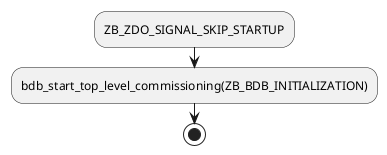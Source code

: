 @startuml

:ZB_ZDO_SIGNAL_SKIP_STARTUP;

:bdb_start_top_level_commissioning(ZB_BDB_INITIALIZATION);

stop

@enduml